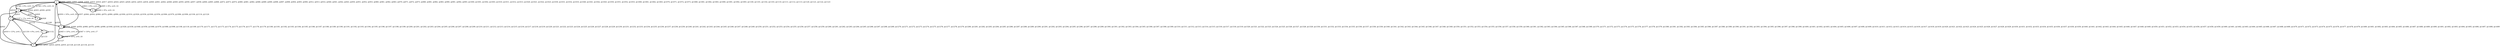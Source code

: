digraph G {
        node [style=rounded, penwidth=3, fontsize=20, shape=oval];
        "e" -> "d" [label="@798 + 8*n, n=0..14", color=black,arrowsize=1,style=bold,penwidth=3,fontsize=20];
"d" -> "e" [label="@799 + 8*n, n=0..14", color=black,arrowsize=1,style=bold,penwidth=3,fontsize=20];
"e" -> "e" [label="@800, @801, @802, @808, @809, @810, @816, @817, @818, @824, @825, @826, @832, @833, @834, @840, @841, @842, @848, @849, @850, @856, @857, @858, @864, @865, @866, @872, @873, @874, @880, @881, @882, @888, @889, @890, @896, @897, @898, @904, @905, @906, @912, @913, @914, @940, @941, @942, @943, @950, @951, @952, @953, @960, @961, @962, @963, @970, @971, @972, @973, @980, @981, @982, @983, @990, @991, @992, @993, @1000, @1001, @1002, @1003, @1010, @1011, @1012, @1013, @1020, @1021, @1022, @1023, @1030, @1031, @1032, @1033, @1040, @1041, @1042, @1043, @1050, @1051, @1052, @1053, @1060, @1061, @1062, @1063, @1070, @1071, @1072, @1073, @1080, @1081, @1082, @1083, @1090, @1091, @1092, @1093, @1100, @1101, @1102, @1103, @1110, @1111, @1112, @1113, @1120, @1121, @1122, @1123", color=black,arrowsize=1,style=bold,penwidth=3,fontsize=20];
"e" -> "b" [label="@803 + 8*n, n=0..14", color=black,arrowsize=1,style=bold,penwidth=3,fontsize=20];
"b" -> "b" [label="@804 + 8*n, n=0..14", color=black,arrowsize=1,style=bold,penwidth=3,fontsize=20];
"b" -> "e" [label="@805 + 8*n, n=0..14", color=black,arrowsize=1,style=bold,penwidth=3,fontsize=20];
"e" -> "c" [label="@918", color=black,arrowsize=1,style=bold,penwidth=3,fontsize=20];
"c" -> "0" [label="@919 + 13*n, n=0..1", color=black,arrowsize=1,style=bold,penwidth=3,fontsize=20];
"0" -> "0" [label="@920, @921, @933, @934, @935, @1128, @1129, @1134, @1135", color=black,arrowsize=1,style=bold,penwidth=3,fontsize=20];
"0" -> "d" [label="@922", color=black,arrowsize=1,style=bold,penwidth=3,fontsize=20];
"d" -> "d" [label="@923, @924, @925, @926, @930", color=black,arrowsize=1,style=bold,penwidth=3,fontsize=20];
"d" -> "9" [label="@927", color=black,arrowsize=1,style=bold,penwidth=3,fontsize=20];
"9" -> "9" [label="@928", color=black,arrowsize=1,style=bold,penwidth=3,fontsize=20];
"9" -> "d" [label="@929", color=black,arrowsize=1,style=bold,penwidth=3,fontsize=20];
"d" -> "c" [label="@931", color=black,arrowsize=1,style=bold,penwidth=3,fontsize=20];
"0" -> "e" [label="@936", color=black,arrowsize=1,style=bold,penwidth=3,fontsize=20];
"e" -> "f" [label="@937, @944, @954, @964, @974, @984, @994, @1004, @1014, @1024, @1034, @1044, @1054, @1064, @1074, @1084, @1094, @1104, @1114, @1124", color=black,arrowsize=1,style=bold,penwidth=3,fontsize=20];
"f" -> "f" [label="@938, @948, @958, @968, @978, @988, @998, @1008, @1018, @1028, @1038, @1048, @1058, @1068, @1078, @1088, @1098, @1108, @1118, @1169, @1170, @1171, @1172, @1173, @1174, @1175, @1176, @1177, @1178, @1179, @1180, @1181, @1182, @1183, @1184, @1185, @1186, @1187, @1188, @1189, @1190, @1191, @1192, @1193, @1194, @1195, @1196, @1197, @1198, @1199, @1200, @1201, @1202, @1203, @1204, @1205, @1206, @1207, @1208, @1209, @1210, @1211, @1212, @1213, @1214, @1215, @1216, @1217, @1218, @1219, @1220, @1221, @1222, @1223, @1224, @1225, @1226, @1227, @1228, @1229, @1230, @1231, @1232, @1233, @1234, @1235, @1236, @1237, @1238, @1239, @1240, @1241, @1242, @1243, @1244, @1245, @1246, @1247, @1248, @1249, @1250, @1251, @1252, @1253, @1254, @1255, @1256, @1257, @1258, @1259, @1260, @1261, @1262, @1263, @1264, @1265, @1266, @1267, @1268, @1269, @1270, @1271, @1272, @1273, @1274, @1275, @1276, @1277, @1278, @1279, @1280, @1281, @1282, @1283, @1284, @1285, @1286, @1287, @1288, @1289, @1290, @1291, @1292, @1293, @1294, @1295, @1296, @1297, @1298, @1299, @1300, @1301, @1302, @1303, @1304, @1305, @1306, @1307, @1308, @1309, @1310, @1311, @1312, @1313, @1314, @1315, @1316, @1317, @1318, @1319, @1320, @1321, @1322, @1323, @1324, @1325, @1326, @1327, @1328, @1329, @1330, @1331, @1332, @1333, @1334, @1335, @1336, @1337, @1338, @1339, @1340, @1341, @1342, @1343, @1344, @1345, @1346, @1347, @1348, @1349, @1350, @1351, @1352, @1353, @1354, @1355, @1356, @1357, @1358, @1359, @1360, @1361, @1362, @1363, @1364, @1365, @1366, @1367, @1368, @1369, @1370, @1371, @1372, @1373, @1374, @1375, @1376, @1377, @1378, @1379, @1380, @1381, @1382, @1383, @1384, @1385, @1386, @1387, @1388, @1389, @1390, @1391, @1392, @1393, @1394, @1395, @1396, @1397, @1398, @1399, @1400, @1401, @1402, @1403, @1404, @1405, @1406, @1407, @1408, @1409, @1410, @1411, @1412, @1413, @1414, @1415, @1416, @1417, @1418, @1419, @1420, @1421, @1422, @1423, @1424, @1425, @1426, @1427, @1428, @1429, @1430, @1431, @1432, @1433, @1434, @1435, @1436, @1437, @1438, @1439, @1440, @1441, @1442, @1443, @1444, @1445, @1446, @1447, @1448, @1449, @1450, @1451, @1452, @1453, @1454, @1455, @1456, @1457, @1458, @1459, @1460, @1461, @1462, @1463, @1464, @1465, @1466, @1467, @1468, @1469, @1470, @1471, @1472, @1473, @1474, @1475, @1476, @1477, @1478, @1479, @1480, @1481, @1482, @1483, @1484, @1485, @1486, @1487, @1488, @1489, @1490, @1491, @1492, @1493, @1494, @1495, @1496, @1497, @1498, @1499", color=black,arrowsize=1,style=bold,penwidth=3,fontsize=20];
"f" -> "e" [label="@939 + 10*n, n=0..18", color=black,arrowsize=1,style=bold,penwidth=3,fontsize=20];
"f" -> "a" [label="@945 + 10*n, n=0..18", color=black,arrowsize=1,style=bold,penwidth=3,fontsize=20];
"a" -> "a" [label="@946 + 10*n, n=0..18", color=black,arrowsize=1,style=bold,penwidth=3,fontsize=20];
"a" -> "f" [label="@947 + 10*n, n=0..17", color=black,arrowsize=1,style=bold,penwidth=3,fontsize=20];
"a" -> "0" [label="@1127", color=black,arrowsize=1,style=bold,penwidth=3,fontsize=20];
"0" -> "c" [label="@1130 + 6*n, n=0..1", color=black,arrowsize=1,style=bold,penwidth=3,fontsize=20];
"c" -> "1" [label="@1131", color=black,arrowsize=1,style=bold,penwidth=3,fontsize=20];
"1" -> "1" [label="@1132", color=black,arrowsize=1,style=bold,penwidth=3,fontsize=20];
"1" -> "0" [label="@1133", color=black,arrowsize=1,style=bold,penwidth=3,fontsize=20];
"c" -> "c" [label="@1137 + 1*n, n=0..30", color=black,arrowsize=1,style=bold,penwidth=3,fontsize=20];
"c" -> "f" [label="@1168", color=black,arrowsize=1,style=bold,penwidth=3,fontsize=20];
}
